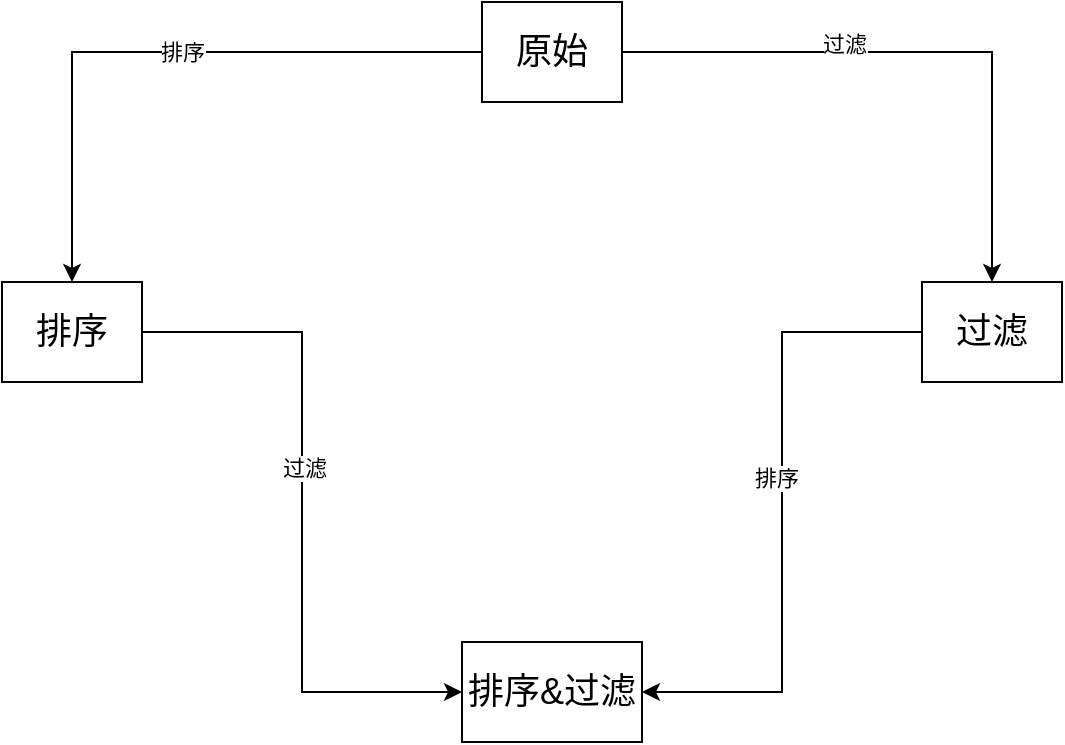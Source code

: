 <mxfile version="21.3.8" type="github">
  <diagram name="Page-1" id="Pj8JxLWc7A7s6rLNthNV">
    <mxGraphModel dx="1434" dy="756" grid="1" gridSize="10" guides="1" tooltips="1" connect="1" arrows="1" fold="1" page="1" pageScale="1" pageWidth="827" pageHeight="1169" math="0" shadow="0">
      <root>
        <mxCell id="0" />
        <mxCell id="1" parent="0" />
        <mxCell id="4GPm9JofVKqe6rXFsB5L-11" style="edgeStyle=orthogonalEdgeStyle;rounded=0;orthogonalLoop=1;jettySize=auto;html=1;entryX=0;entryY=0.5;entryDx=0;entryDy=0;" edge="1" parent="1" source="4GPm9JofVKqe6rXFsB5L-1" target="4GPm9JofVKqe6rXFsB5L-5">
          <mxGeometry relative="1" as="geometry">
            <Array as="points">
              <mxPoint x="280" y="295" />
              <mxPoint x="280" y="475" />
            </Array>
          </mxGeometry>
        </mxCell>
        <mxCell id="4GPm9JofVKqe6rXFsB5L-12" value="过滤" style="edgeLabel;html=1;align=center;verticalAlign=middle;resizable=0;points=[];" vertex="1" connectable="0" parent="4GPm9JofVKqe6rXFsB5L-11">
          <mxGeometry x="-0.129" y="1" relative="1" as="geometry">
            <mxPoint as="offset" />
          </mxGeometry>
        </mxCell>
        <mxCell id="4GPm9JofVKqe6rXFsB5L-1" value="&lt;font style=&quot;font-size: 18px;&quot;&gt;排序&lt;/font&gt;" style="rounded=0;whiteSpace=wrap;html=1;" vertex="1" parent="1">
          <mxGeometry x="130" y="270" width="70" height="50" as="geometry" />
        </mxCell>
        <mxCell id="4GPm9JofVKqe6rXFsB5L-13" style="edgeStyle=orthogonalEdgeStyle;rounded=0;orthogonalLoop=1;jettySize=auto;html=1;entryX=1;entryY=0.5;entryDx=0;entryDy=0;" edge="1" parent="1" source="4GPm9JofVKqe6rXFsB5L-2" target="4GPm9JofVKqe6rXFsB5L-5">
          <mxGeometry relative="1" as="geometry" />
        </mxCell>
        <mxCell id="4GPm9JofVKqe6rXFsB5L-14" value="排序" style="edgeLabel;html=1;align=center;verticalAlign=middle;resizable=0;points=[];" vertex="1" connectable="0" parent="4GPm9JofVKqe6rXFsB5L-13">
          <mxGeometry x="-0.106" y="-3" relative="1" as="geometry">
            <mxPoint as="offset" />
          </mxGeometry>
        </mxCell>
        <mxCell id="4GPm9JofVKqe6rXFsB5L-2" value="&lt;font style=&quot;font-size: 18px;&quot;&gt;过滤&lt;/font&gt;" style="rounded=0;whiteSpace=wrap;html=1;" vertex="1" parent="1">
          <mxGeometry x="590" y="270" width="70" height="50" as="geometry" />
        </mxCell>
        <mxCell id="4GPm9JofVKqe6rXFsB5L-5" value="&lt;font style=&quot;font-size: 18px;&quot;&gt;排序&amp;amp;过滤&lt;/font&gt;" style="rounded=0;whiteSpace=wrap;html=1;" vertex="1" parent="1">
          <mxGeometry x="360" y="450" width="90" height="50" as="geometry" />
        </mxCell>
        <mxCell id="4GPm9JofVKqe6rXFsB5L-7" style="edgeStyle=orthogonalEdgeStyle;rounded=0;orthogonalLoop=1;jettySize=auto;html=1;exitX=0;exitY=0.5;exitDx=0;exitDy=0;entryX=0.5;entryY=0;entryDx=0;entryDy=0;" edge="1" parent="1" source="4GPm9JofVKqe6rXFsB5L-6" target="4GPm9JofVKqe6rXFsB5L-1">
          <mxGeometry relative="1" as="geometry" />
        </mxCell>
        <mxCell id="4GPm9JofVKqe6rXFsB5L-9" value="排序" style="edgeLabel;html=1;align=center;verticalAlign=middle;resizable=0;points=[];" vertex="1" connectable="0" parent="4GPm9JofVKqe6rXFsB5L-7">
          <mxGeometry x="-0.062" relative="1" as="geometry">
            <mxPoint as="offset" />
          </mxGeometry>
        </mxCell>
        <mxCell id="4GPm9JofVKqe6rXFsB5L-8" style="edgeStyle=orthogonalEdgeStyle;rounded=0;orthogonalLoop=1;jettySize=auto;html=1;entryX=0.5;entryY=0;entryDx=0;entryDy=0;" edge="1" parent="1" source="4GPm9JofVKqe6rXFsB5L-6" target="4GPm9JofVKqe6rXFsB5L-2">
          <mxGeometry relative="1" as="geometry" />
        </mxCell>
        <mxCell id="4GPm9JofVKqe6rXFsB5L-10" value="过滤" style="edgeLabel;html=1;align=center;verticalAlign=middle;resizable=0;points=[];" vertex="1" connectable="0" parent="4GPm9JofVKqe6rXFsB5L-8">
          <mxGeometry x="-0.26" y="4" relative="1" as="geometry">
            <mxPoint as="offset" />
          </mxGeometry>
        </mxCell>
        <mxCell id="4GPm9JofVKqe6rXFsB5L-6" value="&lt;font style=&quot;font-size: 18px;&quot;&gt;原始&lt;br&gt;&lt;/font&gt;" style="rounded=0;whiteSpace=wrap;html=1;" vertex="1" parent="1">
          <mxGeometry x="370" y="130" width="70" height="50" as="geometry" />
        </mxCell>
      </root>
    </mxGraphModel>
  </diagram>
</mxfile>
